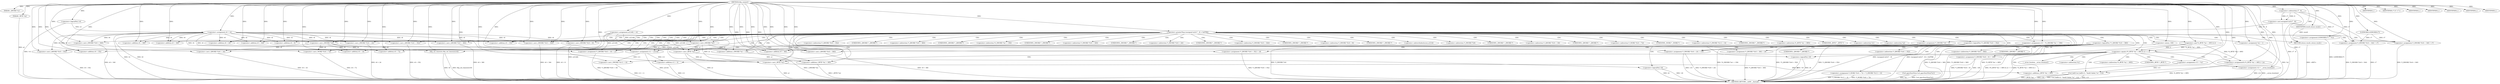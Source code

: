 digraph tftp_connect {  
"1000113" [label = "(METHOD,tftp_connect)" ]
"1000319" [label = "(METHOD_RETURN,__int64 __fastcall)" ]
"1000114" [label = "(PARAM,_QWORD *a1)" ]
"1000115" [label = "(PARAM,_BYTE *a2)" ]
"1000129" [label = "(<operator>.assignment,a1[148] = v4)" ]
"1000135" [label = "(<operator>.logicalNot,!v4)" ]
"1000137" [label = "(IDENTIFIER,L,)" ]
"1000138" [label = "(<operator>.assignment,v6 = v4)" ]
"1000142" [label = "(IDENTIFIER,v7,if ( v7 ))" ]
"1000144" [label = "(IDENTIFIER,L,)" ]
"1000146" [label = "(<operator>.greaterThan,(unsigned int)(v7 - 8) > 0xFFB0)" ]
"1000147" [label = "(<operator>.cast,(unsigned int)(v7 - 8))" ]
"1000149" [label = "(<operator>.subtraction,v7 - 8)" ]
"1000153" [label = "(RETURN,return result;,return result;)" ]
"1000154" [label = "(IDENTIFIER,result,return result;)" ]
"1000157" [label = "(<operator>.assignment,LODWORD(v7) = 512)" ]
"1000158" [label = "(LODWORD,LODWORD(v7))" ]
"1000162" [label = "(<operator>.logicalNot,!*(_QWORD *)(v6 + 352))" ]
"1000164" [label = "(<operator>.cast,(_QWORD *)(v6 + 352))" ]
"1000166" [label = "(<operator>.addition,v6 + 352)" ]
"1000170" [label = "(<operator>.assignment,*(_QWORD *)(v6 + 352) = v8)" ]
"1000172" [label = "(<operator>.cast,(_QWORD *)(v6 + 352))" ]
"1000174" [label = "(<operator>.addition,v6 + 352)" ]
"1000179" [label = "(<operator>.logicalNot,!v8)" ]
"1000181" [label = "(IDENTIFIER,L,)" ]
"1000183" [label = "(<operator>.logicalNot,!*(_QWORD *)(v6 + 360))" ]
"1000185" [label = "(<operator>.cast,(_QWORD *)(v6 + 360))" ]
"1000187" [label = "(<operator>.addition,v6 + 360)" ]
"1000191" [label = "(<operator>.assignment,*(_QWORD *)(v6 + 360) = v9)" ]
"1000193" [label = "(<operator>.cast,(_QWORD *)(v6 + 360))" ]
"1000195" [label = "(<operator>.addition,v6 + 360)" ]
"1000200" [label = "(<operator>.logicalNot,!v9)" ]
"1000202" [label = "(IDENTIFIER,L,)" ]
"1000203" [label = "(<operator>.assignment,v10 = *((_DWORD *)a1 + 156))" ]
"1000206" [label = "(<operator>.addition,(_DWORD *)a1 + 156)" ]
"1000207" [label = "(<operator>.cast,(_DWORD *)a1)" ]
"1000211" [label = "(<operator>.assignment,*(_DWORD *)(v6 + 340) = v7)" ]
"1000213" [label = "(<operator>.cast,(_DWORD *)(v6 + 340))" ]
"1000215" [label = "(<operator>.addition,v6 + 340)" ]
"1000219" [label = "(<operator>.assignment,*(_DWORD *)(v6 + 24) = v10)" ]
"1000221" [label = "(<operator>.cast,(_DWORD *)(v6 + 24))" ]
"1000223" [label = "(<operator>.addition,v6 + 24)" ]
"1000227" [label = "(<operator>.assignment,*(_DWORD *)(v6 + 344) = v7)" ]
"1000229" [label = "(<operator>.cast,(_DWORD *)(v6 + 344))" ]
"1000231" [label = "(<operator>.addition,v6 + 344)" ]
"1000235" [label = "(<operator>.assignment,*(_DWORD *)(v6 + 8) = -100)" ]
"1000237" [label = "(<operator>.cast,(_DWORD *)(v6 + 8))" ]
"1000239" [label = "(<operator>.addition,v6 + 8)" ]
"1000242" [label = "(<operator>.minus,-100)" ]
"1000244" [label = "(<operator>.assignment,v11 = a1[14])" ]
"1000249" [label = "(<operator>.assignment,*(_DWORD *)v6 = 0)" ]
"1000251" [label = "(<operator>.cast,(_DWORD *)v6)" ]
"1000255" [label = "(<operator>.assignment,*(_QWORD *)(v6 + 16) = a1)" ]
"1000257" [label = "(<operator>.cast,(_QWORD *)(v6 + 16))" ]
"1000259" [label = "(<operator>.addition,v6 + 16)" ]
"1000263" [label = "(<operator>.assignment,*(_WORD *)(v6 + 72) = *(_DWORD *)(v11 + 4))" ]
"1000265" [label = "(<operator>.cast,(_WORD *)(v6 + 72))" ]
"1000267" [label = "(<operator>.addition,v6 + 72)" ]
"1000271" [label = "(<operator>.cast,(_DWORD *)(v11 + 4))" ]
"1000273" [label = "(<operator>.addition,v11 + 4)" ]
"1000276" [label = "(tftp_set_timeouts,tftp_set_timeouts(v6))" ]
"1000279" [label = "(<operator>.equals,(*((_BYTE *)a1 + 895) & 2) == 0)" ]
"1000280" [label = "(<operator>.and,*((_BYTE *)a1 + 895) & 2)" ]
"1000282" [label = "(<operator>.addition,(_BYTE *)a1 + 895)" ]
"1000283" [label = "(<operator>.cast,(_BYTE *)a1)" ]
"1000291" [label = "(<operator>.assignment,v12 = __errno_location())" ]
"1000294" [label = "(<operator>.assignment,v13 = *a1)" ]
"1000298" [label = "(Curl_failf,Curl_failf(v13, \"bind() failed; %s\", v14))" ]
"1000302" [label = "(IDENTIFIER,L,)" ]
"1000303" [label = "(<operators>.assignmentOr,*((_BYTE *)a1 + 895) |= 2u)" ]
"1000305" [label = "(<operator>.addition,(_BYTE *)a1 + 895)" ]
"1000306" [label = "(<operator>.cast,(_BYTE *)a1)" ]
"1000311" [label = "(Curl_pgrsStartNow,Curl_pgrsStartNow(*a1))" ]
"1000314" [label = "(<operator>.assignment,*a2 = 1)" ]
"1000318" [label = "(IDENTIFIER,L,)" ]
"1000163" [label = "(<operator>.indirection,*(_QWORD *)(v6 + 352))" ]
"1000165" [label = "(UNKNOWN,_QWORD *,_QWORD *)" ]
"1000171" [label = "(<operator>.indirection,*(_QWORD *)(v6 + 352))" ]
"1000173" [label = "(UNKNOWN,_QWORD *,_QWORD *)" ]
"1000184" [label = "(<operator>.indirection,*(_QWORD *)(v6 + 360))" ]
"1000186" [label = "(UNKNOWN,_QWORD *,_QWORD *)" ]
"1000192" [label = "(<operator>.indirection,*(_QWORD *)(v6 + 360))" ]
"1000194" [label = "(UNKNOWN,_QWORD *,_QWORD *)" ]
"1000205" [label = "(<operator>.indirection,*((_DWORD *)a1 + 156))" ]
"1000208" [label = "(UNKNOWN,_DWORD *,_DWORD *)" ]
"1000212" [label = "(<operator>.indirection,*(_DWORD *)(v6 + 340))" ]
"1000214" [label = "(UNKNOWN,_DWORD *,_DWORD *)" ]
"1000220" [label = "(<operator>.indirection,*(_DWORD *)(v6 + 24))" ]
"1000222" [label = "(UNKNOWN,_DWORD *,_DWORD *)" ]
"1000228" [label = "(<operator>.indirection,*(_DWORD *)(v6 + 344))" ]
"1000230" [label = "(UNKNOWN,_DWORD *,_DWORD *)" ]
"1000236" [label = "(<operator>.indirection,*(_DWORD *)(v6 + 8))" ]
"1000238" [label = "(UNKNOWN,_DWORD *,_DWORD *)" ]
"1000246" [label = "(<operator>.indirectIndexAccess,a1[14])" ]
"1000250" [label = "(<operator>.indirection,*(_DWORD *)v6)" ]
"1000252" [label = "(UNKNOWN,_DWORD *,_DWORD *)" ]
"1000256" [label = "(<operator>.indirection,*(_QWORD *)(v6 + 16))" ]
"1000258" [label = "(UNKNOWN,_QWORD *,_QWORD *)" ]
"1000264" [label = "(<operator>.indirection,*(_WORD *)(v6 + 72))" ]
"1000266" [label = "(UNKNOWN,_WORD *,_WORD *)" ]
"1000270" [label = "(<operator>.indirection,*(_DWORD *)(v11 + 4))" ]
"1000272" [label = "(UNKNOWN,_DWORD *,_DWORD *)" ]
"1000281" [label = "(<operator>.indirection,*((_BYTE *)a1 + 895))" ]
"1000284" [label = "(UNKNOWN,_BYTE *,_BYTE *)" ]
"1000293" [label = "(__errno_location,__errno_location())" ]
"1000296" [label = "(<operator>.indirection,*a1)" ]
"1000304" [label = "(<operator>.indirection,*((_BYTE *)a1 + 895))" ]
"1000307" [label = "(UNKNOWN,_BYTE *,_BYTE *)" ]
"1000312" [label = "(<operator>.indirection,*a1)" ]
"1000315" [label = "(<operator>.indirection,*a2)" ]
  "1000265" -> "1000319"  [ label = "DDG: v6 + 72"] 
  "1000172" -> "1000319"  [ label = "DDG: v6 + 352"] 
  "1000298" -> "1000319"  [ label = "DDG: v14"] 
  "1000193" -> "1000319"  [ label = "DDG: v6 + 360"] 
  "1000146" -> "1000319"  [ label = "DDG: (unsigned int)(v7 - 8) > 0xFFB0"] 
  "1000211" -> "1000319"  [ label = "DDG: *(_DWORD *)(v6 + 340)"] 
  "1000203" -> "1000319"  [ label = "DDG: *((_DWORD *)a1 + 156)"] 
  "1000200" -> "1000319"  [ label = "DDG: !v9"] 
  "1000162" -> "1000319"  [ label = "DDG: *(_QWORD *)(v6 + 352)"] 
  "1000138" -> "1000319"  [ label = "DDG: v6"] 
  "1000221" -> "1000319"  [ label = "DDG: v6 + 24"] 
  "1000237" -> "1000319"  [ label = "DDG: v6 + 8"] 
  "1000164" -> "1000319"  [ label = "DDG: v6 + 352"] 
  "1000257" -> "1000319"  [ label = "DDG: v6 + 16"] 
  "1000306" -> "1000319"  [ label = "DDG: a1"] 
  "1000183" -> "1000319"  [ label = "DDG: *(_QWORD *)(v6 + 360)"] 
  "1000244" -> "1000319"  [ label = "DDG: a1[14]"] 
  "1000227" -> "1000319"  [ label = "DDG: v7"] 
  "1000255" -> "1000319"  [ label = "DDG: *(_QWORD *)(v6 + 16)"] 
  "1000273" -> "1000319"  [ label = "DDG: v11"] 
  "1000298" -> "1000319"  [ label = "DDG: Curl_failf(v13, \"bind() failed; %s\", v14)"] 
  "1000129" -> "1000319"  [ label = "DDG: a1[148]"] 
  "1000282" -> "1000319"  [ label = "DDG: (_BYTE *)a1"] 
  "1000219" -> "1000319"  [ label = "DDG: *(_DWORD *)(v6 + 24)"] 
  "1000263" -> "1000319"  [ label = "DDG: *(_DWORD *)(v11 + 4)"] 
  "1000219" -> "1000319"  [ label = "DDG: v10"] 
  "1000249" -> "1000319"  [ label = "DDG: *(_DWORD *)v6"] 
  "1000183" -> "1000319"  [ label = "DDG: !*(_QWORD *)(v6 + 360)"] 
  "1000291" -> "1000319"  [ label = "DDG: v12"] 
  "1000149" -> "1000319"  [ label = "DDG: v7"] 
  "1000147" -> "1000319"  [ label = "DDG: v7 - 8"] 
  "1000179" -> "1000319"  [ label = "DDG: v8"] 
  "1000146" -> "1000319"  [ label = "DDG: (unsigned int)(v7 - 8)"] 
  "1000235" -> "1000319"  [ label = "DDG: *(_DWORD *)(v6 + 8)"] 
  "1000157" -> "1000319"  [ label = "DDG: LODWORD(v7)"] 
  "1000213" -> "1000319"  [ label = "DDG: v6 + 340"] 
  "1000276" -> "1000319"  [ label = "DDG: v6"] 
  "1000115" -> "1000319"  [ label = "DDG: a2"] 
  "1000303" -> "1000319"  [ label = "DDG: *((_BYTE *)a1 + 895)"] 
  "1000291" -> "1000319"  [ label = "DDG: __errno_location()"] 
  "1000206" -> "1000319"  [ label = "DDG: (_DWORD *)a1"] 
  "1000279" -> "1000319"  [ label = "DDG: (*((_BYTE *)a1 + 895) & 2) == 0"] 
  "1000229" -> "1000319"  [ label = "DDG: v6 + 344"] 
  "1000311" -> "1000319"  [ label = "DDG: Curl_pgrsStartNow(*a1)"] 
  "1000314" -> "1000319"  [ label = "DDG: *a2"] 
  "1000170" -> "1000319"  [ label = "DDG: *(_QWORD *)(v6 + 352)"] 
  "1000280" -> "1000319"  [ label = "DDG: *((_BYTE *)a1 + 895)"] 
  "1000135" -> "1000319"  [ label = "DDG: !v4"] 
  "1000191" -> "1000319"  [ label = "DDG: *(_QWORD *)(v6 + 360)"] 
  "1000279" -> "1000319"  [ label = "DDG: *((_BYTE *)a1 + 895) & 2"] 
  "1000305" -> "1000319"  [ label = "DDG: (_BYTE *)a1"] 
  "1000200" -> "1000319"  [ label = "DDG: v9"] 
  "1000185" -> "1000319"  [ label = "DDG: v6 + 360"] 
  "1000227" -> "1000319"  [ label = "DDG: *(_DWORD *)(v6 + 344)"] 
  "1000271" -> "1000319"  [ label = "DDG: v11 + 4"] 
  "1000235" -> "1000319"  [ label = "DDG: -100"] 
  "1000179" -> "1000319"  [ label = "DDG: !v8"] 
  "1000298" -> "1000319"  [ label = "DDG: v13"] 
  "1000138" -> "1000319"  [ label = "DDG: v4"] 
  "1000263" -> "1000319"  [ label = "DDG: *(_WORD *)(v6 + 72)"] 
  "1000276" -> "1000319"  [ label = "DDG: tftp_set_timeouts(v6)"] 
  "1000311" -> "1000319"  [ label = "DDG: *a1"] 
  "1000162" -> "1000319"  [ label = "DDG: !*(_QWORD *)(v6 + 352)"] 
  "1000283" -> "1000319"  [ label = "DDG: a1"] 
  "1000153" -> "1000319"  [ label = "DDG: <RET>"] 
  "1000113" -> "1000114"  [ label = "DDG: "] 
  "1000113" -> "1000115"  [ label = "DDG: "] 
  "1000113" -> "1000129"  [ label = "DDG: "] 
  "1000113" -> "1000135"  [ label = "DDG: "] 
  "1000113" -> "1000137"  [ label = "DDG: "] 
  "1000135" -> "1000138"  [ label = "DDG: v4"] 
  "1000113" -> "1000138"  [ label = "DDG: "] 
  "1000113" -> "1000142"  [ label = "DDG: "] 
  "1000113" -> "1000144"  [ label = "DDG: "] 
  "1000147" -> "1000146"  [ label = "DDG: v7 - 8"] 
  "1000149" -> "1000147"  [ label = "DDG: v7"] 
  "1000149" -> "1000147"  [ label = "DDG: 8"] 
  "1000113" -> "1000149"  [ label = "DDG: "] 
  "1000113" -> "1000146"  [ label = "DDG: "] 
  "1000154" -> "1000153"  [ label = "DDG: result"] 
  "1000113" -> "1000153"  [ label = "DDG: "] 
  "1000113" -> "1000154"  [ label = "DDG: "] 
  "1000113" -> "1000157"  [ label = "DDG: "] 
  "1000113" -> "1000158"  [ label = "DDG: "] 
  "1000138" -> "1000164"  [ label = "DDG: v6"] 
  "1000113" -> "1000164"  [ label = "DDG: "] 
  "1000138" -> "1000166"  [ label = "DDG: v6"] 
  "1000113" -> "1000166"  [ label = "DDG: "] 
  "1000113" -> "1000170"  [ label = "DDG: "] 
  "1000113" -> "1000172"  [ label = "DDG: "] 
  "1000138" -> "1000172"  [ label = "DDG: v6"] 
  "1000113" -> "1000174"  [ label = "DDG: "] 
  "1000138" -> "1000174"  [ label = "DDG: v6"] 
  "1000113" -> "1000179"  [ label = "DDG: "] 
  "1000113" -> "1000181"  [ label = "DDG: "] 
  "1000113" -> "1000185"  [ label = "DDG: "] 
  "1000138" -> "1000185"  [ label = "DDG: v6"] 
  "1000113" -> "1000187"  [ label = "DDG: "] 
  "1000138" -> "1000187"  [ label = "DDG: v6"] 
  "1000113" -> "1000191"  [ label = "DDG: "] 
  "1000113" -> "1000193"  [ label = "DDG: "] 
  "1000138" -> "1000193"  [ label = "DDG: v6"] 
  "1000113" -> "1000195"  [ label = "DDG: "] 
  "1000138" -> "1000195"  [ label = "DDG: v6"] 
  "1000113" -> "1000200"  [ label = "DDG: "] 
  "1000113" -> "1000202"  [ label = "DDG: "] 
  "1000113" -> "1000203"  [ label = "DDG: "] 
  "1000207" -> "1000206"  [ label = "DDG: a1"] 
  "1000129" -> "1000207"  [ label = "DDG: a1[148]"] 
  "1000113" -> "1000207"  [ label = "DDG: "] 
  "1000113" -> "1000206"  [ label = "DDG: "] 
  "1000149" -> "1000211"  [ label = "DDG: v7"] 
  "1000158" -> "1000211"  [ label = "DDG: v7"] 
  "1000113" -> "1000211"  [ label = "DDG: "] 
  "1000113" -> "1000213"  [ label = "DDG: "] 
  "1000138" -> "1000213"  [ label = "DDG: v6"] 
  "1000113" -> "1000215"  [ label = "DDG: "] 
  "1000138" -> "1000215"  [ label = "DDG: v6"] 
  "1000203" -> "1000219"  [ label = "DDG: v10"] 
  "1000113" -> "1000219"  [ label = "DDG: "] 
  "1000113" -> "1000221"  [ label = "DDG: "] 
  "1000138" -> "1000221"  [ label = "DDG: v6"] 
  "1000113" -> "1000223"  [ label = "DDG: "] 
  "1000138" -> "1000223"  [ label = "DDG: v6"] 
  "1000113" -> "1000227"  [ label = "DDG: "] 
  "1000149" -> "1000227"  [ label = "DDG: v7"] 
  "1000158" -> "1000227"  [ label = "DDG: v7"] 
  "1000113" -> "1000229"  [ label = "DDG: "] 
  "1000138" -> "1000229"  [ label = "DDG: v6"] 
  "1000113" -> "1000231"  [ label = "DDG: "] 
  "1000138" -> "1000231"  [ label = "DDG: v6"] 
  "1000242" -> "1000235"  [ label = "DDG: 100"] 
  "1000113" -> "1000237"  [ label = "DDG: "] 
  "1000138" -> "1000237"  [ label = "DDG: v6"] 
  "1000113" -> "1000239"  [ label = "DDG: "] 
  "1000138" -> "1000239"  [ label = "DDG: v6"] 
  "1000113" -> "1000242"  [ label = "DDG: "] 
  "1000207" -> "1000244"  [ label = "DDG: a1"] 
  "1000113" -> "1000244"  [ label = "DDG: "] 
  "1000113" -> "1000249"  [ label = "DDG: "] 
  "1000113" -> "1000251"  [ label = "DDG: "] 
  "1000138" -> "1000251"  [ label = "DDG: v6"] 
  "1000129" -> "1000255"  [ label = "DDG: a1[148]"] 
  "1000207" -> "1000255"  [ label = "DDG: a1"] 
  "1000113" -> "1000255"  [ label = "DDG: "] 
  "1000251" -> "1000257"  [ label = "DDG: v6"] 
  "1000113" -> "1000257"  [ label = "DDG: "] 
  "1000251" -> "1000259"  [ label = "DDG: v6"] 
  "1000113" -> "1000259"  [ label = "DDG: "] 
  "1000113" -> "1000265"  [ label = "DDG: "] 
  "1000251" -> "1000265"  [ label = "DDG: v6"] 
  "1000113" -> "1000267"  [ label = "DDG: "] 
  "1000251" -> "1000267"  [ label = "DDG: v6"] 
  "1000244" -> "1000271"  [ label = "DDG: v11"] 
  "1000113" -> "1000271"  [ label = "DDG: "] 
  "1000244" -> "1000273"  [ label = "DDG: v11"] 
  "1000113" -> "1000273"  [ label = "DDG: "] 
  "1000113" -> "1000276"  [ label = "DDG: "] 
  "1000251" -> "1000276"  [ label = "DDG: v6"] 
  "1000280" -> "1000279"  [ label = "DDG: *((_BYTE *)a1 + 895)"] 
  "1000280" -> "1000279"  [ label = "DDG: 2"] 
  "1000283" -> "1000282"  [ label = "DDG: a1"] 
  "1000129" -> "1000283"  [ label = "DDG: a1[148]"] 
  "1000113" -> "1000283"  [ label = "DDG: "] 
  "1000207" -> "1000283"  [ label = "DDG: a1"] 
  "1000113" -> "1000282"  [ label = "DDG: "] 
  "1000113" -> "1000280"  [ label = "DDG: "] 
  "1000113" -> "1000279"  [ label = "DDG: "] 
  "1000113" -> "1000291"  [ label = "DDG: "] 
  "1000113" -> "1000294"  [ label = "DDG: "] 
  "1000294" -> "1000298"  [ label = "DDG: v13"] 
  "1000113" -> "1000298"  [ label = "DDG: "] 
  "1000113" -> "1000302"  [ label = "DDG: "] 
  "1000113" -> "1000303"  [ label = "DDG: "] 
  "1000280" -> "1000303"  [ label = "DDG: *((_BYTE *)a1 + 895)"] 
  "1000306" -> "1000305"  [ label = "DDG: a1"] 
  "1000129" -> "1000306"  [ label = "DDG: a1[148]"] 
  "1000283" -> "1000306"  [ label = "DDG: a1"] 
  "1000113" -> "1000306"  [ label = "DDG: "] 
  "1000207" -> "1000306"  [ label = "DDG: a1"] 
  "1000113" -> "1000305"  [ label = "DDG: "] 
  "1000113" -> "1000314"  [ label = "DDG: "] 
  "1000113" -> "1000318"  [ label = "DDG: "] 
  "1000146" -> "1000166"  [ label = "CDG: "] 
  "1000146" -> "1000165"  [ label = "CDG: "] 
  "1000146" -> "1000164"  [ label = "CDG: "] 
  "1000146" -> "1000163"  [ label = "CDG: "] 
  "1000146" -> "1000162"  [ label = "CDG: "] 
  "1000146" -> "1000187"  [ label = "CDG: "] 
  "1000146" -> "1000186"  [ label = "CDG: "] 
  "1000146" -> "1000185"  [ label = "CDG: "] 
  "1000146" -> "1000184"  [ label = "CDG: "] 
  "1000146" -> "1000183"  [ label = "CDG: "] 
  "1000146" -> "1000208"  [ label = "CDG: "] 
  "1000146" -> "1000207"  [ label = "CDG: "] 
  "1000146" -> "1000206"  [ label = "CDG: "] 
  "1000146" -> "1000205"  [ label = "CDG: "] 
  "1000146" -> "1000203"  [ label = "CDG: "] 
  "1000146" -> "1000223"  [ label = "CDG: "] 
  "1000146" -> "1000222"  [ label = "CDG: "] 
  "1000146" -> "1000221"  [ label = "CDG: "] 
  "1000146" -> "1000220"  [ label = "CDG: "] 
  "1000146" -> "1000219"  [ label = "CDG: "] 
  "1000146" -> "1000215"  [ label = "CDG: "] 
  "1000146" -> "1000214"  [ label = "CDG: "] 
  "1000146" -> "1000213"  [ label = "CDG: "] 
  "1000146" -> "1000212"  [ label = "CDG: "] 
  "1000146" -> "1000211"  [ label = "CDG: "] 
  "1000146" -> "1000239"  [ label = "CDG: "] 
  "1000146" -> "1000238"  [ label = "CDG: "] 
  "1000146" -> "1000237"  [ label = "CDG: "] 
  "1000146" -> "1000236"  [ label = "CDG: "] 
  "1000146" -> "1000235"  [ label = "CDG: "] 
  "1000146" -> "1000231"  [ label = "CDG: "] 
  "1000146" -> "1000230"  [ label = "CDG: "] 
  "1000146" -> "1000229"  [ label = "CDG: "] 
  "1000146" -> "1000228"  [ label = "CDG: "] 
  "1000146" -> "1000227"  [ label = "CDG: "] 
  "1000146" -> "1000256"  [ label = "CDG: "] 
  "1000146" -> "1000255"  [ label = "CDG: "] 
  "1000146" -> "1000252"  [ label = "CDG: "] 
  "1000146" -> "1000251"  [ label = "CDG: "] 
  "1000146" -> "1000250"  [ label = "CDG: "] 
  "1000146" -> "1000249"  [ label = "CDG: "] 
  "1000146" -> "1000246"  [ label = "CDG: "] 
  "1000146" -> "1000244"  [ label = "CDG: "] 
  "1000146" -> "1000242"  [ label = "CDG: "] 
  "1000146" -> "1000272"  [ label = "CDG: "] 
  "1000146" -> "1000271"  [ label = "CDG: "] 
  "1000146" -> "1000270"  [ label = "CDG: "] 
  "1000146" -> "1000267"  [ label = "CDG: "] 
  "1000146" -> "1000266"  [ label = "CDG: "] 
  "1000146" -> "1000265"  [ label = "CDG: "] 
  "1000146" -> "1000264"  [ label = "CDG: "] 
  "1000146" -> "1000263"  [ label = "CDG: "] 
  "1000146" -> "1000259"  [ label = "CDG: "] 
  "1000146" -> "1000258"  [ label = "CDG: "] 
  "1000146" -> "1000257"  [ label = "CDG: "] 
  "1000146" -> "1000284"  [ label = "CDG: "] 
  "1000146" -> "1000283"  [ label = "CDG: "] 
  "1000146" -> "1000282"  [ label = "CDG: "] 
  "1000146" -> "1000281"  [ label = "CDG: "] 
  "1000146" -> "1000280"  [ label = "CDG: "] 
  "1000146" -> "1000279"  [ label = "CDG: "] 
  "1000146" -> "1000276"  [ label = "CDG: "] 
  "1000146" -> "1000273"  [ label = "CDG: "] 
  "1000146" -> "1000315"  [ label = "CDG: "] 
  "1000146" -> "1000314"  [ label = "CDG: "] 
  "1000146" -> "1000312"  [ label = "CDG: "] 
  "1000146" -> "1000311"  [ label = "CDG: "] 
  "1000146" -> "1000153"  [ label = "CDG: "] 
  "1000162" -> "1000174"  [ label = "CDG: "] 
  "1000162" -> "1000173"  [ label = "CDG: "] 
  "1000162" -> "1000172"  [ label = "CDG: "] 
  "1000162" -> "1000171"  [ label = "CDG: "] 
  "1000162" -> "1000170"  [ label = "CDG: "] 
  "1000162" -> "1000179"  [ label = "CDG: "] 
  "1000183" -> "1000192"  [ label = "CDG: "] 
  "1000183" -> "1000191"  [ label = "CDG: "] 
  "1000183" -> "1000200"  [ label = "CDG: "] 
  "1000183" -> "1000195"  [ label = "CDG: "] 
  "1000183" -> "1000194"  [ label = "CDG: "] 
  "1000183" -> "1000193"  [ label = "CDG: "] 
  "1000279" -> "1000304"  [ label = "CDG: "] 
  "1000279" -> "1000303"  [ label = "CDG: "] 
  "1000279" -> "1000298"  [ label = "CDG: "] 
  "1000279" -> "1000296"  [ label = "CDG: "] 
  "1000279" -> "1000294"  [ label = "CDG: "] 
  "1000279" -> "1000293"  [ label = "CDG: "] 
  "1000279" -> "1000291"  [ label = "CDG: "] 
  "1000279" -> "1000307"  [ label = "CDG: "] 
  "1000279" -> "1000306"  [ label = "CDG: "] 
  "1000279" -> "1000305"  [ label = "CDG: "] 
}
